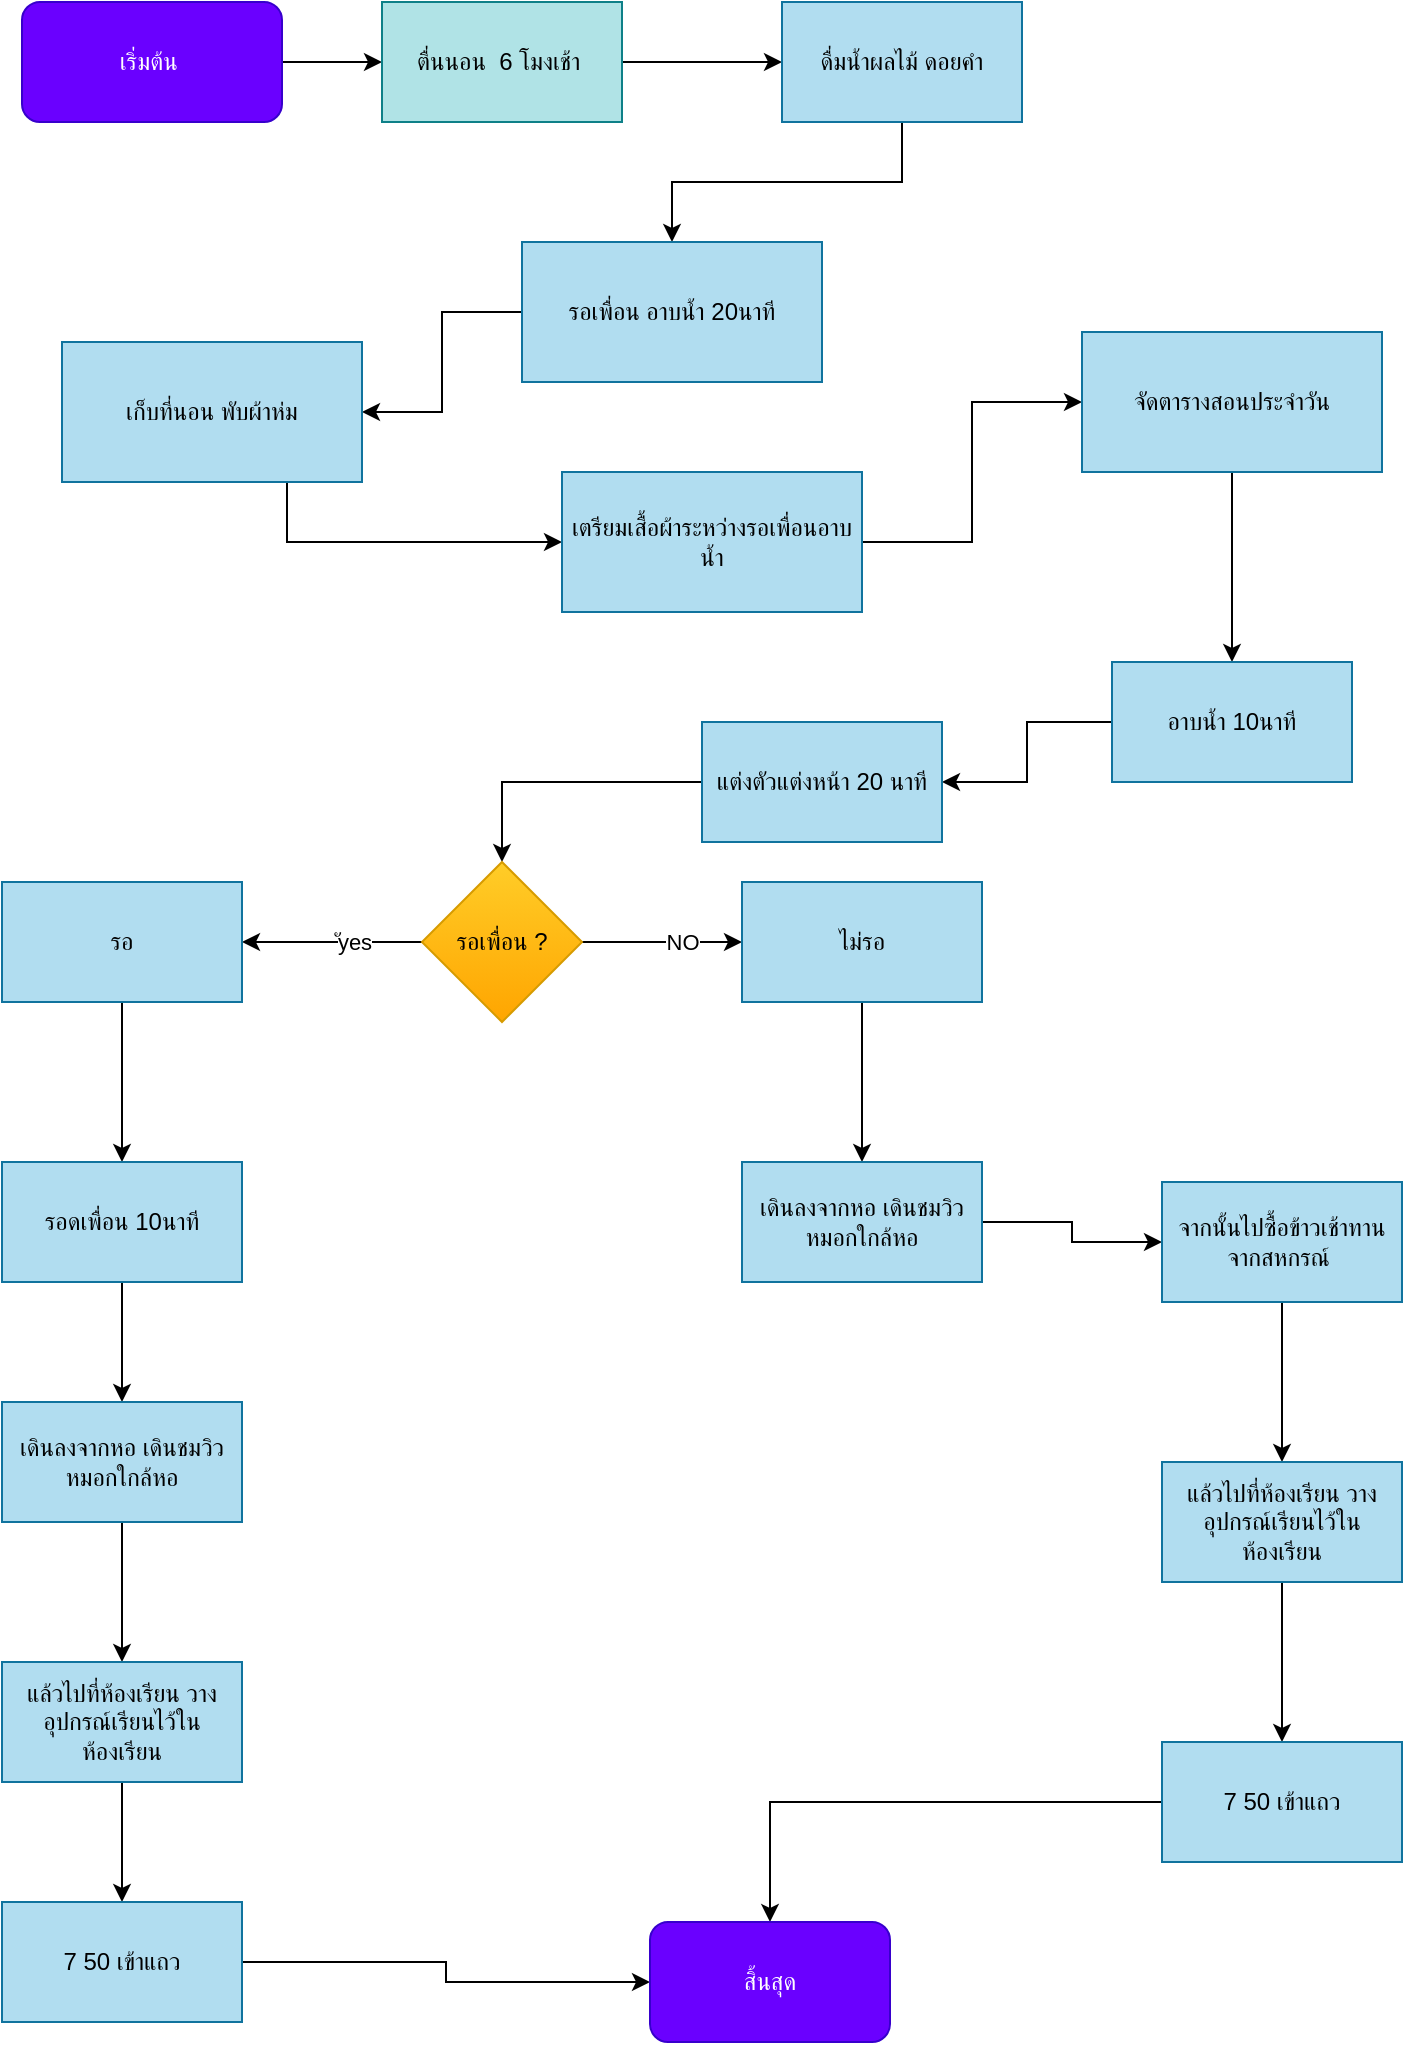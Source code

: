 <mxfile version="20.6.0" type="github">
  <diagram id="o88QiyDgB_5MhMARS7Ax" name="หน้า-1">
    <mxGraphModel dx="868" dy="474" grid="1" gridSize="10" guides="1" tooltips="1" connect="1" arrows="1" fold="1" page="1" pageScale="1" pageWidth="827" pageHeight="1169" math="0" shadow="0">
      <root>
        <mxCell id="0" />
        <mxCell id="1" parent="0" />
        <mxCell id="eDFpAVxDGtiqwIwrVlx7-22" value="" style="edgeStyle=orthogonalEdgeStyle;rounded=0;orthogonalLoop=1;jettySize=auto;html=1;" parent="1" source="eDFpAVxDGtiqwIwrVlx7-2" target="eDFpAVxDGtiqwIwrVlx7-21" edge="1">
          <mxGeometry relative="1" as="geometry" />
        </mxCell>
        <mxCell id="eDFpAVxDGtiqwIwrVlx7-2" value="เริ่มต้น&amp;nbsp;" style="rounded=1;whiteSpace=wrap;html=1;fillColor=#6a00ff;strokeColor=#3700CC;fontColor=#ffffff;" parent="1" vertex="1">
          <mxGeometry x="40" y="40" width="130" height="60" as="geometry" />
        </mxCell>
        <mxCell id="eDFpAVxDGtiqwIwrVlx7-24" value="" style="edgeStyle=orthogonalEdgeStyle;rounded=0;orthogonalLoop=1;jettySize=auto;html=1;" parent="1" source="eDFpAVxDGtiqwIwrVlx7-21" target="eDFpAVxDGtiqwIwrVlx7-23" edge="1">
          <mxGeometry relative="1" as="geometry" />
        </mxCell>
        <mxCell id="eDFpAVxDGtiqwIwrVlx7-21" value="ตื่นนอน&amp;nbsp; 6 โมงเช้า&amp;nbsp;" style="rounded=0;whiteSpace=wrap;html=1;fillColor=#b0e3e6;strokeColor=#0e8088;" parent="1" vertex="1">
          <mxGeometry x="220" y="40" width="120" height="60" as="geometry" />
        </mxCell>
        <mxCell id="eDFpAVxDGtiqwIwrVlx7-28" style="edgeStyle=orthogonalEdgeStyle;rounded=0;orthogonalLoop=1;jettySize=auto;html=1;" parent="1" source="eDFpAVxDGtiqwIwrVlx7-23" target="eDFpAVxDGtiqwIwrVlx7-27" edge="1">
          <mxGeometry relative="1" as="geometry" />
        </mxCell>
        <mxCell id="eDFpAVxDGtiqwIwrVlx7-23" value="ดื่มน้ำผลไม้ ดอยคำ" style="rounded=0;whiteSpace=wrap;html=1;" parent="1" vertex="1">
          <mxGeometry x="420" y="40" width="120" height="60" as="geometry" />
        </mxCell>
        <mxCell id="eDFpAVxDGtiqwIwrVlx7-30" style="edgeStyle=orthogonalEdgeStyle;rounded=0;orthogonalLoop=1;jettySize=auto;html=1;" parent="1" source="eDFpAVxDGtiqwIwrVlx7-27" target="eDFpAVxDGtiqwIwrVlx7-29" edge="1">
          <mxGeometry relative="1" as="geometry" />
        </mxCell>
        <mxCell id="eDFpAVxDGtiqwIwrVlx7-32" value="" style="edgeStyle=orthogonalEdgeStyle;rounded=0;orthogonalLoop=1;jettySize=auto;html=1;exitX=0.75;exitY=1;exitDx=0;exitDy=0;" parent="1" source="eDFpAVxDGtiqwIwrVlx7-29" target="eDFpAVxDGtiqwIwrVlx7-31" edge="1">
          <mxGeometry relative="1" as="geometry" />
        </mxCell>
        <mxCell id="eDFpAVxDGtiqwIwrVlx7-27" value="รอเพื่อน อาบน้ำ 20นาที" style="rounded=0;whiteSpace=wrap;html=1;" parent="1" vertex="1">
          <mxGeometry x="290" y="160" width="150" height="70" as="geometry" />
        </mxCell>
        <mxCell id="eDFpAVxDGtiqwIwrVlx7-29" value="เก็บที่นอน พับผ้าห่ม" style="rounded=0;whiteSpace=wrap;html=1;" parent="1" vertex="1">
          <mxGeometry x="60" y="210" width="150" height="70" as="geometry" />
        </mxCell>
        <mxCell id="eDFpAVxDGtiqwIwrVlx7-36" style="edgeStyle=orthogonalEdgeStyle;rounded=0;orthogonalLoop=1;jettySize=auto;html=1;entryX=0;entryY=0.5;entryDx=0;entryDy=0;" parent="1" source="eDFpAVxDGtiqwIwrVlx7-31" target="eDFpAVxDGtiqwIwrVlx7-33" edge="1">
          <mxGeometry relative="1" as="geometry" />
        </mxCell>
        <mxCell id="eDFpAVxDGtiqwIwrVlx7-31" value="เตรียมเสื้อผ้าระหว่างรอเพื่อนอาบน้ำ" style="rounded=0;whiteSpace=wrap;html=1;" parent="1" vertex="1">
          <mxGeometry x="310" y="275" width="150" height="70" as="geometry" />
        </mxCell>
        <mxCell id="eDFpAVxDGtiqwIwrVlx7-38" value="" style="edgeStyle=orthogonalEdgeStyle;rounded=0;orthogonalLoop=1;jettySize=auto;html=1;" parent="1" source="eDFpAVxDGtiqwIwrVlx7-33" target="eDFpAVxDGtiqwIwrVlx7-37" edge="1">
          <mxGeometry relative="1" as="geometry" />
        </mxCell>
        <mxCell id="eDFpAVxDGtiqwIwrVlx7-33" value="จัดตารางสอนประจำวัน" style="rounded=0;whiteSpace=wrap;html=1;" parent="1" vertex="1">
          <mxGeometry x="570" y="205" width="150" height="70" as="geometry" />
        </mxCell>
        <mxCell id="eDFpAVxDGtiqwIwrVlx7-40" value="" style="edgeStyle=orthogonalEdgeStyle;rounded=0;orthogonalLoop=1;jettySize=auto;html=1;" parent="1" source="eDFpAVxDGtiqwIwrVlx7-37" target="eDFpAVxDGtiqwIwrVlx7-39" edge="1">
          <mxGeometry relative="1" as="geometry" />
        </mxCell>
        <mxCell id="eDFpAVxDGtiqwIwrVlx7-37" value="อาบน้ำ 10นาที" style="whiteSpace=wrap;html=1;rounded=0;" parent="1" vertex="1">
          <mxGeometry x="585" y="370" width="120" height="60" as="geometry" />
        </mxCell>
        <mxCell id="eDFpAVxDGtiqwIwrVlx7-42" value="" style="edgeStyle=orthogonalEdgeStyle;rounded=0;orthogonalLoop=1;jettySize=auto;html=1;" parent="1" source="eDFpAVxDGtiqwIwrVlx7-39" target="eDFpAVxDGtiqwIwrVlx7-41" edge="1">
          <mxGeometry relative="1" as="geometry" />
        </mxCell>
        <mxCell id="eDFpAVxDGtiqwIwrVlx7-39" value="แต่งตัวแต่งหน้า 20 นาที" style="whiteSpace=wrap;html=1;rounded=0;" parent="1" vertex="1">
          <mxGeometry x="380" y="400" width="120" height="60" as="geometry" />
        </mxCell>
        <mxCell id="eDFpAVxDGtiqwIwrVlx7-46" value="" style="edgeStyle=orthogonalEdgeStyle;rounded=0;orthogonalLoop=1;jettySize=auto;html=1;" parent="1" source="eDFpAVxDGtiqwIwrVlx7-41" target="eDFpAVxDGtiqwIwrVlx7-45" edge="1">
          <mxGeometry relative="1" as="geometry" />
        </mxCell>
        <mxCell id="eDFpAVxDGtiqwIwrVlx7-73" value="ัyes" style="edgeLabel;html=1;align=center;verticalAlign=middle;resizable=0;points=[];fontColor=#000000;" parent="eDFpAVxDGtiqwIwrVlx7-46" vertex="1" connectable="0">
          <mxGeometry x="-0.244" relative="1" as="geometry">
            <mxPoint as="offset" />
          </mxGeometry>
        </mxCell>
        <mxCell id="eDFpAVxDGtiqwIwrVlx7-48" value="" style="edgeStyle=orthogonalEdgeStyle;rounded=0;orthogonalLoop=1;jettySize=auto;html=1;" parent="1" source="eDFpAVxDGtiqwIwrVlx7-41" target="eDFpAVxDGtiqwIwrVlx7-47" edge="1">
          <mxGeometry relative="1" as="geometry" />
        </mxCell>
        <mxCell id="eDFpAVxDGtiqwIwrVlx7-74" value="NO" style="edgeLabel;html=1;align=center;verticalAlign=middle;resizable=0;points=[];fontColor=#000000;" parent="eDFpAVxDGtiqwIwrVlx7-48" vertex="1" connectable="0">
          <mxGeometry x="0.25" relative="1" as="geometry">
            <mxPoint as="offset" />
          </mxGeometry>
        </mxCell>
        <mxCell id="eDFpAVxDGtiqwIwrVlx7-41" value="รอเพื่อน ?" style="rhombus;whiteSpace=wrap;html=1;rounded=0;fillColor=#ffcd28;gradientColor=#ffa500;strokeColor=#d79b00;" parent="1" vertex="1">
          <mxGeometry x="240" y="470" width="80" height="80" as="geometry" />
        </mxCell>
        <mxCell id="eDFpAVxDGtiqwIwrVlx7-54" value="" style="edgeStyle=orthogonalEdgeStyle;rounded=0;orthogonalLoop=1;jettySize=auto;html=1;" parent="1" source="eDFpAVxDGtiqwIwrVlx7-45" target="eDFpAVxDGtiqwIwrVlx7-53" edge="1">
          <mxGeometry relative="1" as="geometry" />
        </mxCell>
        <mxCell id="eDFpAVxDGtiqwIwrVlx7-45" value="รอ" style="whiteSpace=wrap;html=1;rounded=0;" parent="1" vertex="1">
          <mxGeometry x="30" y="480" width="120" height="60" as="geometry" />
        </mxCell>
        <mxCell id="eDFpAVxDGtiqwIwrVlx7-56" value="" style="edgeStyle=orthogonalEdgeStyle;rounded=0;orthogonalLoop=1;jettySize=auto;html=1;" parent="1" source="eDFpAVxDGtiqwIwrVlx7-47" target="eDFpAVxDGtiqwIwrVlx7-55" edge="1">
          <mxGeometry relative="1" as="geometry" />
        </mxCell>
        <mxCell id="eDFpAVxDGtiqwIwrVlx7-47" value="ไม่รอ" style="whiteSpace=wrap;html=1;rounded=0;" parent="1" vertex="1">
          <mxGeometry x="400" y="480" width="120" height="60" as="geometry" />
        </mxCell>
        <mxCell id="eDFpAVxDGtiqwIwrVlx7-58" value="" style="edgeStyle=orthogonalEdgeStyle;rounded=0;orthogonalLoop=1;jettySize=auto;html=1;" parent="1" source="eDFpAVxDGtiqwIwrVlx7-53" target="eDFpAVxDGtiqwIwrVlx7-57" edge="1">
          <mxGeometry relative="1" as="geometry" />
        </mxCell>
        <mxCell id="eDFpAVxDGtiqwIwrVlx7-53" value="รอดเพื่อน 10นาที" style="whiteSpace=wrap;html=1;rounded=0;" parent="1" vertex="1">
          <mxGeometry x="30" y="620" width="120" height="60" as="geometry" />
        </mxCell>
        <mxCell id="eDFpAVxDGtiqwIwrVlx7-62" value="" style="edgeStyle=orthogonalEdgeStyle;rounded=0;orthogonalLoop=1;jettySize=auto;html=1;fontColor=#000000;" parent="1" source="eDFpAVxDGtiqwIwrVlx7-55" target="eDFpAVxDGtiqwIwrVlx7-61" edge="1">
          <mxGeometry relative="1" as="geometry" />
        </mxCell>
        <mxCell id="eDFpAVxDGtiqwIwrVlx7-55" value="เดินลงจากหอ เดินชมวิวหมอกใกล้หอ" style="whiteSpace=wrap;html=1;rounded=0;" parent="1" vertex="1">
          <mxGeometry x="400" y="620" width="120" height="60" as="geometry" />
        </mxCell>
        <mxCell id="eDFpAVxDGtiqwIwrVlx7-70" value="" style="edgeStyle=orthogonalEdgeStyle;rounded=0;orthogonalLoop=1;jettySize=auto;html=1;fontColor=#000000;" parent="1" source="eDFpAVxDGtiqwIwrVlx7-57" target="eDFpAVxDGtiqwIwrVlx7-69" edge="1">
          <mxGeometry relative="1" as="geometry" />
        </mxCell>
        <mxCell id="eDFpAVxDGtiqwIwrVlx7-57" value="เดินลงจากหอ เดินชมวิวหมอกใกล้หอ" style="whiteSpace=wrap;html=1;rounded=0;" parent="1" vertex="1">
          <mxGeometry x="30" y="740" width="120" height="60" as="geometry" />
        </mxCell>
        <mxCell id="eDFpAVxDGtiqwIwrVlx7-64" value="" style="edgeStyle=orthogonalEdgeStyle;rounded=0;orthogonalLoop=1;jettySize=auto;html=1;fontColor=#000000;" parent="1" source="eDFpAVxDGtiqwIwrVlx7-61" target="eDFpAVxDGtiqwIwrVlx7-63" edge="1">
          <mxGeometry relative="1" as="geometry" />
        </mxCell>
        <mxCell id="eDFpAVxDGtiqwIwrVlx7-61" value="จากนั้นไปซื้อข้าวเช้าทานจากสหกรณ์&amp;nbsp;" style="whiteSpace=wrap;html=1;rounded=0;fillColor=#b1ddf0;strokeColor=#10739e;" parent="1" vertex="1">
          <mxGeometry x="610" y="630" width="120" height="60" as="geometry" />
        </mxCell>
        <mxCell id="eDFpAVxDGtiqwIwrVlx7-66" value="" style="edgeStyle=orthogonalEdgeStyle;rounded=0;orthogonalLoop=1;jettySize=auto;html=1;fontColor=#000000;" parent="1" source="eDFpAVxDGtiqwIwrVlx7-63" target="eDFpAVxDGtiqwIwrVlx7-65" edge="1">
          <mxGeometry relative="1" as="geometry" />
        </mxCell>
        <mxCell id="eDFpAVxDGtiqwIwrVlx7-63" value="แล้วไปที่ห้องเรียน วางอุปกรณ์เรียนไว้ในห้องเรียน" style="whiteSpace=wrap;html=1;rounded=0;fillColor=#b1ddf0;strokeColor=#10739e;" parent="1" vertex="1">
          <mxGeometry x="610" y="770" width="120" height="60" as="geometry" />
        </mxCell>
        <mxCell id="eDFpAVxDGtiqwIwrVlx7-78" value="" style="edgeStyle=orthogonalEdgeStyle;rounded=0;orthogonalLoop=1;jettySize=auto;html=1;fontColor=#000000;" parent="1" source="eDFpAVxDGtiqwIwrVlx7-65" target="eDFpAVxDGtiqwIwrVlx7-75" edge="1">
          <mxGeometry relative="1" as="geometry" />
        </mxCell>
        <mxCell id="eDFpAVxDGtiqwIwrVlx7-65" value="7 50 เข้าแถว" style="whiteSpace=wrap;html=1;rounded=0;fillColor=#b1ddf0;strokeColor=#10739e;" parent="1" vertex="1">
          <mxGeometry x="610" y="910" width="120" height="60" as="geometry" />
        </mxCell>
        <mxCell id="eDFpAVxDGtiqwIwrVlx7-72" value="" style="edgeStyle=orthogonalEdgeStyle;rounded=0;orthogonalLoop=1;jettySize=auto;html=1;fontColor=#000000;" parent="1" source="eDFpAVxDGtiqwIwrVlx7-69" target="eDFpAVxDGtiqwIwrVlx7-71" edge="1">
          <mxGeometry relative="1" as="geometry" />
        </mxCell>
        <mxCell id="eDFpAVxDGtiqwIwrVlx7-69" value="แล้วไปที่ห้องเรียน วางอุปกรณ์เรียนไว้ในห้องเรียน" style="whiteSpace=wrap;html=1;rounded=0;fillColor=#b1ddf0;strokeColor=#10739e;" parent="1" vertex="1">
          <mxGeometry x="30" y="870" width="120" height="60" as="geometry" />
        </mxCell>
        <mxCell id="eDFpAVxDGtiqwIwrVlx7-79" value="" style="edgeStyle=orthogonalEdgeStyle;rounded=0;orthogonalLoop=1;jettySize=auto;html=1;fontColor=#000000;" parent="1" source="eDFpAVxDGtiqwIwrVlx7-71" target="eDFpAVxDGtiqwIwrVlx7-75" edge="1">
          <mxGeometry relative="1" as="geometry" />
        </mxCell>
        <mxCell id="eDFpAVxDGtiqwIwrVlx7-71" value="7 50 เข้าแถว" style="whiteSpace=wrap;html=1;rounded=0;fillColor=#b1ddf0;strokeColor=#10739e;" parent="1" vertex="1">
          <mxGeometry x="30" y="990" width="120" height="60" as="geometry" />
        </mxCell>
        <mxCell id="eDFpAVxDGtiqwIwrVlx7-75" value="สิ้นสุด" style="rounded=1;whiteSpace=wrap;html=1;fontColor=#ffffff;fillColor=#6a00ff;strokeColor=#3700CC;" parent="1" vertex="1">
          <mxGeometry x="354" y="1000" width="120" height="60" as="geometry" />
        </mxCell>
        <mxCell id="eDFpAVxDGtiqwIwrVlx7-80" value="ดื่มน้ำผลไม้ ดอยคำ" style="rounded=0;whiteSpace=wrap;html=1;fillColor=#b1ddf0;strokeColor=#10739e;" parent="1" vertex="1">
          <mxGeometry x="420" y="40" width="120" height="60" as="geometry" />
        </mxCell>
        <mxCell id="eDFpAVxDGtiqwIwrVlx7-81" value="เก็บที่นอน พับผ้าห่ม" style="rounded=0;whiteSpace=wrap;html=1;fillColor=#b1ddf0;strokeColor=#10739e;" parent="1" vertex="1">
          <mxGeometry x="60" y="210" width="150" height="70" as="geometry" />
        </mxCell>
        <mxCell id="eDFpAVxDGtiqwIwrVlx7-82" value="รอเพื่อน อาบน้ำ 20นาที" style="rounded=0;whiteSpace=wrap;html=1;fillColor=#b1ddf0;strokeColor=#10739e;" parent="1" vertex="1">
          <mxGeometry x="290" y="160" width="150" height="70" as="geometry" />
        </mxCell>
        <mxCell id="eDFpAVxDGtiqwIwrVlx7-83" value="จัดตารางสอนประจำวัน" style="rounded=0;whiteSpace=wrap;html=1;fillColor=#b1ddf0;strokeColor=#10739e;" parent="1" vertex="1">
          <mxGeometry x="570" y="205" width="150" height="70" as="geometry" />
        </mxCell>
        <mxCell id="eDFpAVxDGtiqwIwrVlx7-84" value="เตรียมเสื้อผ้าระหว่างรอเพื่อนอาบน้ำ" style="rounded=0;whiteSpace=wrap;html=1;fillColor=#b1ddf0;strokeColor=#10739e;" parent="1" vertex="1">
          <mxGeometry x="310" y="275" width="150" height="70" as="geometry" />
        </mxCell>
        <mxCell id="eDFpAVxDGtiqwIwrVlx7-85" value="อาบน้ำ 10นาที" style="whiteSpace=wrap;html=1;rounded=0;fillColor=#b1ddf0;strokeColor=#10739e;" parent="1" vertex="1">
          <mxGeometry x="585" y="370" width="120" height="60" as="geometry" />
        </mxCell>
        <mxCell id="eDFpAVxDGtiqwIwrVlx7-86" value="แต่งตัวแต่งหน้า 20 นาที" style="whiteSpace=wrap;html=1;rounded=0;fillColor=#b1ddf0;strokeColor=#10739e;" parent="1" vertex="1">
          <mxGeometry x="380" y="400" width="120" height="60" as="geometry" />
        </mxCell>
        <mxCell id="eDFpAVxDGtiqwIwrVlx7-87" value="ไม่รอ" style="whiteSpace=wrap;html=1;rounded=0;fillColor=#b1ddf0;strokeColor=#10739e;" parent="1" vertex="1">
          <mxGeometry x="400" y="480" width="120" height="60" as="geometry" />
        </mxCell>
        <mxCell id="eDFpAVxDGtiqwIwrVlx7-88" value="รอ" style="whiteSpace=wrap;html=1;rounded=0;fillColor=#b1ddf0;strokeColor=#10739e;" parent="1" vertex="1">
          <mxGeometry x="30" y="480" width="120" height="60" as="geometry" />
        </mxCell>
        <mxCell id="eDFpAVxDGtiqwIwrVlx7-89" value="รอดเพื่อน 10นาที" style="whiteSpace=wrap;html=1;rounded=0;fillColor=#b1ddf0;strokeColor=#10739e;" parent="1" vertex="1">
          <mxGeometry x="30" y="620" width="120" height="60" as="geometry" />
        </mxCell>
        <mxCell id="eDFpAVxDGtiqwIwrVlx7-90" value="เดินลงจากหอ เดินชมวิวหมอกใกล้หอ" style="whiteSpace=wrap;html=1;rounded=0;fillColor=#b1ddf0;strokeColor=#10739e;" parent="1" vertex="1">
          <mxGeometry x="30" y="740" width="120" height="60" as="geometry" />
        </mxCell>
        <mxCell id="eDFpAVxDGtiqwIwrVlx7-91" value="เดินลงจากหอ เดินชมวิวหมอกใกล้หอ" style="whiteSpace=wrap;html=1;rounded=0;fillColor=#b1ddf0;strokeColor=#10739e;" parent="1" vertex="1">
          <mxGeometry x="400" y="620" width="120" height="60" as="geometry" />
        </mxCell>
      </root>
    </mxGraphModel>
  </diagram>
</mxfile>
